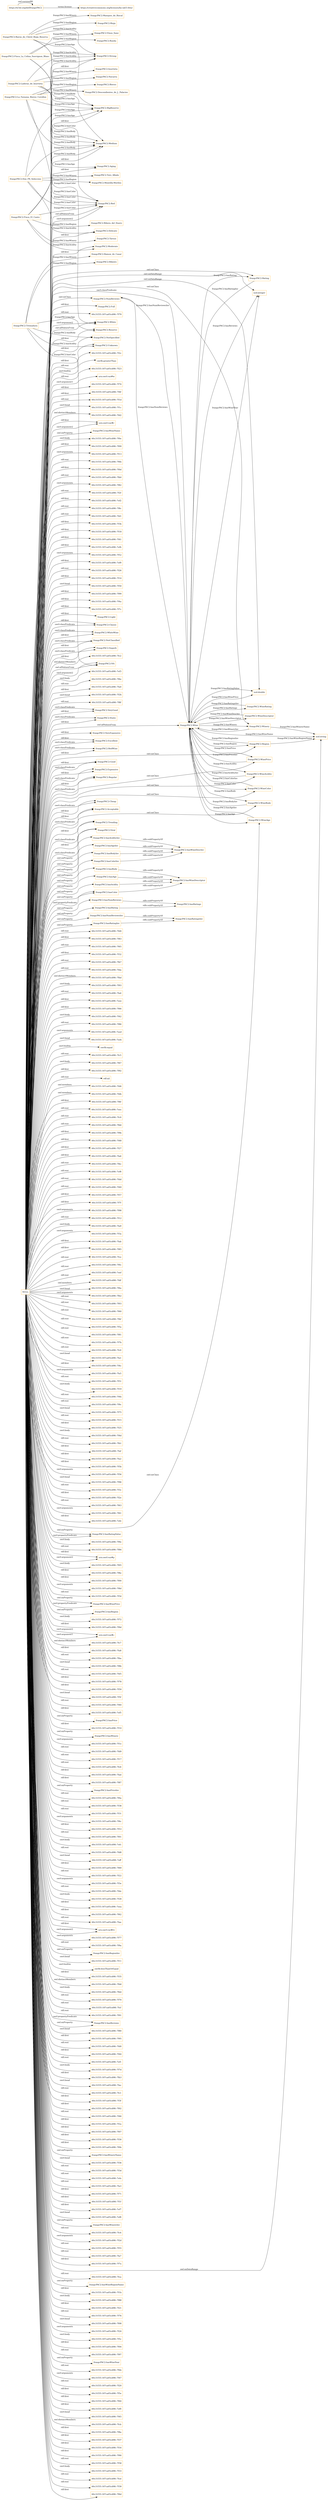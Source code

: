 digraph ar2dtool_diagram { 
rankdir=LR;
size="1501"
node [shape = rectangle, color="orange"]; "frangcPAC2:NumReviews" "frangcPAC2:Full" "frangcPAC2:White" "frangcPAC2:Light" "frangcPAC2:Winery" "frangcPAC2:Wine" "frangcPAC2:Classic" "frangcPAC2:WhiteWine" "frangcPAC2:Moderate" "frangcPAC2:NotClassified" "frangcPAC2:Superb" "frangcPAC2:Delicate" "frangcPAC2:NA" "frangcPAC2:VeryGood" "frangcPAC2:Static" "frangcPAC2:Aging" "frangcPAC2:Reserve" "frangcPAC2:Medium" "frangcPAC2:WinePrice" "frangcPAC2:Red" "frangcPAC2:NotSpecified" "frangcPAC2:VeryExpensive" "frangcPAC2:Excellent" "frangcPAC2:Unknown" "frangcPAC2:RedWine" "frangcPAC2:BigReserve" "frangcPAC2:WineRating" "frangcPAC2:WineAcidity" "frangcPAC2:Good" "frangcPAC2:Expensive" "frangcPAC2:Regular" "frangcPAC2:Strong" "frangcPAC2:Region" "frangcPAC2:WineColor" "frangcPAC2:WineBody" "frangcPAC2:WineAge" "frangcPAC2:Cheap" "frangcPAC2:Acceptable" "frangcPAC2:Rating" "frangcPAC2:Trending" "frangcPAC2:WineDescriptor" "frangcPAC2:Viral" ; /*classes style*/
	"frangcPAC2:Treixadura" -> "frangcPAC2:NA" [ label = "frangcPAC2:hasColor" ];
	"frangcPAC2:Treixadura" -> "frangcPAC2:Unknown" [ label = "frangcPAC2:hasAcidity" ];
	"frangcPAC2:Treixadura" -> "frangcPAC2:NotSpecified" [ label = "frangcPAC2:hasBody" ];
	"frangcPAC2:Treixadura" -> "frangcPAC2:Ramon_do_Casar" [ label = "frangcPAC2:hasWinery" ];
	"frangcPAC2:Treixadura" -> "frangcPAC2:Reserve" [ label = "frangcPAC2:hasAge" ];
	"frangcPAC2:Treixadura" -> "frangcPAC2:Ribeiro" [ label = "frangcPAC2:hasRegion" ];
	"frangcPAC2:hasAgeInv" -> "frangcPAC2:hasWineDescInv" [ label = "rdfs:subPropertyOf" ];
	"frangcPAC2:hasBodyInv" -> "frangcPAC2:hasWineDescInv" [ label = "rdfs:subPropertyOf" ];
	"frangcPAC2:hasAge" -> "frangcPAC2:hasWineDescriptor" [ label = "rdfs:subPropertyOf" ];
	"frangcPAC2:Baron_de_Chirel_Rioja_Reserva" -> "frangcPAC2:Rioja" [ label = "frangcPAC2:hasRegion" ];
	"frangcPAC2:Baron_de_Chirel_Rioja_Reserva" -> "frangcPAC2:Medium" [ label = "frangcPAC2:hasBody" ];
	"frangcPAC2:Baron_de_Chirel_Rioja_Reserva" -> "frangcPAC2:BigReserve" [ label = "frangcPAC2:hasAge" ];
	"frangcPAC2:Baron_de_Chirel_Rioja_Reserva" -> "frangcPAC2:Red" [ label = "frangcPAC2:hasColor" ];
	"frangcPAC2:Baron_de_Chirel_Rioja_Reserva" -> "frangcPAC2:Marques_de_Riscal" [ label = "frangcPAC2:hasWinery" ];
	"frangcPAC2:Baron_de_Chirel_Rioja_Reserva" -> "frangcPAC2:Strong" [ label = "frangcPAC2:hasAcidity" ];
	"frangcPAC2:Laderas_de_Inurrieta" -> "frangcPAC2:Inurrieta" [ label = "frangcPAC2:hasWinery" ];
	"frangcPAC2:Laderas_de_Inurrieta" -> "frangcPAC2:Red" [ label = "frangcPAC2:hasColor" ];
	"frangcPAC2:Laderas_de_Inurrieta" -> "frangcPAC2:Medium" [ label = "frangcPAC2:hasBody" ];
	"frangcPAC2:Laderas_de_Inurrieta" -> "frangcPAC2:BigReserve" [ label = "frangcPAC2:hasAge" ];
	"frangcPAC2:Laderas_de_Inurrieta" -> "frangcPAC2:Strong" [ label = "frangcPAC2:hasAcidity" ];
	"frangcPAC2:Laderas_de_Inurrieta" -> "frangcPAC2:Navarra" [ label = "frangcPAC2:hasRegion" ];
	"frangcPAC2:La_Faraona_Bierzo_Corullon" -> "frangcPAC2:Strong" [ label = "frangcPAC2:hasAcidity" ];
	"frangcPAC2:La_Faraona_Bierzo_Corullon" -> "frangcPAC2:Red" [ label = "frangcPAC2:hasColor" ];
	"frangcPAC2:La_Faraona_Bierzo_Corullon" -> "frangcPAC2:BigReserve" [ label = "frangcPAC2:hasAge" ];
	"frangcPAC2:La_Faraona_Bierzo_Corullon" -> "frangcPAC2:Bierzo" [ label = "frangcPAC2:hasRegion" ];
	"frangcPAC2:La_Faraona_Bierzo_Corullon" -> "frangcPAC2:Descendientes_de_J._Palacios" [ label = "frangcPAC2:hasWinery" ];
	"frangcPAC2:La_Faraona_Bierzo_Corullon" -> "frangcPAC2:Medium" [ label = "frangcPAC2:hasBody" ];
	"frangcPAC2:hasRating" -> "frangcPAC2:hasRatings" [ label = "rdfs:subPropertyOf" ];
	"frangcPAC2:hasColorInv" -> "frangcPAC2:hasWineDescInv" [ label = "rdfs:subPropertyOf" ];
	"frangcPAC2:hasAcidity" -> "frangcPAC2:hasWineDescriptor" [ label = "rdfs:subPropertyOf" ];
	"frangcPAC2:hasAcidityInv" -> "frangcPAC2:hasWineDescInv" [ label = "rdfs:subPropertyOf" ];
	"frangcPAC2:hasRatingInv" -> "frangcPAC2:hasRatingsInv" [ label = "rdfs:subPropertyOf" ];
	"frangcPAC2:Finca_La_Colina_Sauvignon_Blanc" -> "frangcPAC2:Strong" [ label = "frangcPAC2:hasAcidity" ];
	"frangcPAC2:Finca_La_Colina_Sauvignon_Blanc" -> "frangcPAC2:Vinos_Sanz" [ label = "frangcPAC2:hasWinery" ];
	"frangcPAC2:Finca_La_Colina_Sauvignon_Blanc" -> "frangcPAC2:Aging" [ label = "frangcPAC2:hasAge" ];
	"frangcPAC2:Finca_La_Colina_Sauvignon_Blanc" -> "frangcPAC2:Rueda" [ label = "frangcPAC2:hasRegion" ];
	"frangcPAC2:Finca_La_Colina_Sauvignon_Blanc" -> "frangcPAC2:White" [ label = "frangcPAC2:hasColor" ];
	"frangcPAC2:Finca_La_Colina_Sauvignon_Blanc" -> "frangcPAC2:Medium" [ label = "frangcPAC2:hasBody" ];
	"frangcPAC2:Don_PX_Seleccion" -> "frangcPAC2:BigReserve" [ label = "frangcPAC2:hasAge" ];
	"frangcPAC2:Don_PX_Seleccion" -> "frangcPAC2:Medium" [ label = "frangcPAC2:hasBody" ];
	"frangcPAC2:Don_PX_Seleccion" -> "frangcPAC2:Toro_Albala" [ label = "frangcPAC2:hasWinery" ];
	"frangcPAC2:Don_PX_Seleccion" -> "frangcPAC2:Red" [ label = "frangcPAC2:hasColor" ];
	"frangcPAC2:Don_PX_Seleccion" -> "frangcPAC2:Montilla-Moriles" [ label = "frangcPAC2:hasRegion" ];
	"frangcPAC2:Don_PX_Seleccion" -> "frangcPAC2:Delicate" [ label = "frangcPAC2:hasAcidity" ];
	"NULL" -> "60c31f35:187ca05cd98:-7fd4" [ label = "rdf:rest" ];
	"NULL" -> "60c31f35:187ca05cd98:-7f83" [ label = "rdf:first" ];
	"NULL" -> "60c31f35:187ca05cd98:-7f65" [ label = "rdf:rest" ];
	"NULL" -> "60c31f35:187ca05cd98:-7f32" [ label = "rdf:first" ];
	"NULL" -> "frangcPAC2:RedWine" [ label = "rdf:first" ];
	"NULL" -> "frangcPAC2:VeryGood" [ label = "rdf:first" ];
	"NULL" -> "60c31f35:187ca05cd98:-7fb7" [ label = "rdf:rest" ];
	"NULL" -> "frangcPAC2:hasBodyInv" [ label = "owl:onProperty" ];
	"NULL" -> "60c31f35:187ca05cd98:-7fda" [ label = "rdf:rest" ];
	"NULL" -> "60c31f35:187ca05cd98:-7fbd" [ label = "owl:distinctMembers" ];
	"NULL" -> "60c31f35:187ca05cd98:-7f93" [ label = "swrl:body" ];
	"NULL" -> "60c31f35:187ca05cd98:-7fa4" [ label = "rdf:rest" ];
	"NULL" -> "60c31f35:187ca05cd98:-7eee" [ label = "rdf:first" ];
	"NULL" -> "60c31f35:187ca05cd98:-7f66" [ label = "rdf:first" ];
	"NULL" -> "60c31f35:187ca05cd98:-7f42" [ label = "swrl:body" ];
	"NULL" -> "frangcPAC2:VeryExpensive" [ label = "rdf:first" ];
	"NULL" -> "60c31f35:187ca05cd98:-7f86" [ label = "rdf:rest" ];
	"NULL" -> "60c31f35:187ca05cd98:-7eed" [ label = "swrl:arguments" ];
	"NULL" -> "60c31f35:187ca05cd98:-7eeb" [ label = "swrl:head" ];
	"NULL" -> "swrlb:equal" [ label = "swrl:builtin" ];
	"NULL" -> "frangcPAC2:Viral" [ label = "rdf:first" ];
	"NULL" -> "60c31f35:187ca05cd98:-7fc5" [ label = "rdf:rest" ];
	"NULL" -> "60c31f35:187ca05cd98:-7f67" [ label = "swrl:body" ];
	"NULL" -> "60c31f35:187ca05cd98:-7f92" [ label = "rdf:first" ];
	"NULL" -> "rdf:nil" [ label = "rdf:rest" ];
	"NULL" -> "60c31f35:187ca05cd98:-7fd6" [ label = "owl:members" ];
	"NULL" -> "60c31f35:187ca05cd98:-7fdb" [ label = "owl:members" ];
	"NULL" -> "60c31f35:187ca05cd98:-7f6f" [ label = "rdf:first" ];
	"NULL" -> "60c31f35:187ca05cd98:-7eec" [ label = "rdf:rest" ];
	"NULL" -> "60c31f35:187ca05cd98:-7fc9" [ label = "rdf:rest" ];
	"NULL" -> "60c31f35:187ca05cd98:-7fb6" [ label = "rdf:rest" ];
	"NULL" -> "frangcPAC2:hasRating" [ label = "owl:onProperty" ];
	"NULL" -> "60c31f35:187ca05cd98:-7f9b" [ label = "rdf:first" ];
	"NULL" -> "60c31f35:187ca05cd98:-7f48" [ label = "rdf:first" ];
	"NULL" -> "60c31f35:187ca05cd98:-7f27" [ label = "rdf:first" ];
	"NULL" -> "60c31f35:187ca05cd98:-7fa6" [ label = "rdf:first" ];
	"NULL" -> "frangcPAC2:Trending" [ label = "rdf:first" ];
	"NULL" -> "60c31f35:187ca05cd98:-7fbc" [ label = "rdf:rest" ];
	"NULL" -> "60c31f35:187ca05cd98:-7ef8" [ label = "rdf:rest" ];
	"NULL" -> "60c31f35:187ca05cd98:-7fdd" [ label = "rdf:rest" ];
	"NULL" -> "60c31f35:187ca05cd98:-7f49" [ label = "rdf:rest" ];
	"NULL" -> "60c31f35:187ca05cd98:-7f57" [ label = "rdf:first" ];
	"NULL" -> "frangcPAC2:Trending" [ label = "swrl:classPredicate" ];
	"NULL" -> "60c31f35:187ca05cd98:-7f7f" [ label = "rdf:first" ];
	"NULL" -> "60c31f35:187ca05cd98:-7f98" [ label = "swrl:arguments" ];
	"NULL" -> "60c31f35:187ca05cd98:-7f12" [ label = "rdf:rest" ];
	"NULL" -> "60c31f35:187ca05cd98:-7fa9" [ label = "swrl:body" ];
	"NULL" -> "60c31f35:187ca05cd98:-7f3a" [ label = "swrl:arguments" ];
	"NULL" -> "60c31f35:187ca05cd98:-7fab" [ label = "rdf:first" ];
	"NULL" -> "60c31f35:187ca05cd98:-7f85" [ label = "rdf:first" ];
	"NULL" -> "60c31f35:187ca05cd98:-7fce" [ label = "rdf:rest" ];
	"NULL" -> "60c31f35:187ca05cd98:-7f0c" [ label = "rdf:rest" ];
	"NULL" -> "60c31f35:187ca05cd98:-7eef" [ label = "rdf:rest" ];
	"NULL" -> "frangcPAC2:Unknown" [ label = "rdf:first" ];
	"NULL" -> "60c31f35:187ca05cd98:-7fdf" [ label = "owl:members" ];
	"NULL" -> "frangcPAC2:hasColor" [ label = "swrl:propertyPredicate" ];
	"NULL" -> "60c31f35:187ca05cd98:-7f6a" [ label = "swrl:head" ];
	"NULL" -> "frangcPAC2:Delicate" [ label = "rdf:first" ];
	"NULL" -> "frangcPAC2:Medium" [ label = "rdf:first" ];
	"NULL" -> "60c31f35:187ca05cd98:-7fb2" [ label = "swrl:arguments" ];
	"NULL" -> "60c31f35:187ca05cd98:-7f03" [ label = "rdf:rest" ];
	"NULL" -> "60c31f35:187ca05cd98:-7f60" [ label = "rdf:rest" ];
	"NULL" -> "60c31f35:187ca05cd98:-7fbf" [ label = "rdf:rest" ];
	"NULL" -> "frangcPAC2:WineAge" [ label = "owl:onClass" ];
	"NULL" -> "60c31f35:187ca05cd98:-7f5a" [ label = "rdf:rest" ];
	"NULL" -> "60c31f35:187ca05cd98:-7f81" [ label = "rdf:rest" ];
	"NULL" -> "60c31f35:187ca05cd98:-7f7b" [ label = "rdf:rest" ];
	"NULL" -> "60c31f35:187ca05cd98:-7fc0" [ label = "rdf:rest" ];
	"NULL" -> "60c31f35:187ca05cd98:-7fa1" [ label = "swrl:head" ];
	"NULL" -> "60c31f35:187ca05cd98:-7f4c" [ label = "rdf:first" ];
	"NULL" -> "60c31f35:187ca05cd98:-7fa5" [ label = "swrl:arguments" ];
	"NULL" -> "60c31f35:187ca05cd98:-7f51" [ label = "rdf:rest" ];
	"NULL" -> "60c31f35:187ca05cd98:-7f19" [ label = "swrl:body" ];
	"NULL" -> "60c31f35:187ca05cd98:-7f4b" [ label = "rdf:rest" ];
	"NULL" -> "60c31f35:187ca05cd98:-7f9c" [ label = "rdf:rest" ];
	"NULL" -> "60c31f35:187ca05cd98:-7f75" [ label = "swrl:head" ];
	"NULL" -> "60c31f35:187ca05cd98:-7f15" [ label = "rdf:rest" ];
	"NULL" -> "60c31f35:187ca05cd98:-7f25" [ label = "rdf:first" ];
	"NULL" -> "60c31f35:187ca05cd98:-7f4d" [ label = "swrl:body" ];
	"NULL" -> "frangcPAC2:NotClassified" [ label = "rdf:first" ];
	"NULL" -> "60c31f35:187ca05cd98:-7fb1" [ label = "rdf:rest" ];
	"NULL" -> "frangcPAC2:WhiteWine" [ label = "rdf:first" ];
	"NULL" -> "60c31f35:187ca05cd98:-7faf" [ label = "rdf:first" ];
	"NULL" -> "60c31f35:187ca05cd98:-7fa2" [ label = "rdf:first" ];
	"NULL" -> "60c31f35:187ca05cd98:-7f5b" [ label = "rdf:first" ];
	"NULL" -> "60c31f35:187ca05cd98:-7f56" [ label = "swrl:arguments" ];
	"NULL" -> "60c31f35:187ca05cd98:-7f96" [ label = "swrl:head" ];
	"NULL" -> "60c31f35:187ca05cd98:-7f3c" [ label = "rdf:rest" ];
	"NULL" -> "frangcPAC2:hasNumReviews" [ label = "owl:onProperty" ];
	"NULL" -> "60c31f35:187ca05cd98:-7f2e" [ label = "rdf:first" ];
	"NULL" -> "frangcPAC2:hasAcidity" [ label = "owl:onProperty" ];
	"NULL" -> "frangcPAC2:WinePrice" [ label = "owl:onClass" ];
	"NULL" -> "60c31f35:187ca05cd98:-7f63" [ label = "rdf:rest" ];
	"NULL" -> "60c31f35:187ca05cd98:-7f61" [ label = "swrl:arguments" ];
	"NULL" -> "60c31f35:187ca05cd98:-7efe" [ label = "rdf:first" ];
	"NULL" -> "xsd:integer" [ label = "owl:onDataRange" ];
	"NULL" -> "frangcPAC2:hasRatingValue" [ label = "swrl:propertyPredicate" ];
	"NULL" -> "60c31f35:187ca05cd98:-7f9e" [ label = "swrl:body" ];
	"NULL" -> "60c31f35:187ca05cd98:-7f84" [ label = "rdf:rest" ];
	"NULL" -> "urn:swrl:var#p" [ label = "swrl:argument2" ];
	"NULL" -> "60c31f35:187ca05cd98:-7f05" [ label = "swrl:body" ];
	"NULL" -> "60c31f35:187ca05cd98:-7f8e" [ label = "rdf:first" ];
	"NULL" -> "60c31f35:187ca05cd98:-7f00" [ label = "rdf:first" ];
	"NULL" -> "60c31f35:187ca05cd98:-7f8d" [ label = "swrl:arguments" ];
	"NULL" -> "60c31f35:187ca05cd98:-7f54" [ label = "rdf:rest" ];
	"NULL" -> "frangcPAC2:hasWinePrice" [ label = "swrl:propertyPredicate" ];
	"NULL" -> "frangcPAC2:hasRegion" [ label = "owl:onProperty" ];
	"NULL" -> "60c31f35:187ca05cd98:-7f72" [ label = "swrl:body" ];
	"NULL" -> "60c31f35:187ca05cd98:-7f9d" [ label = "rdf:first" ];
	"NULL" -> "frangcPAC2:Region" [ label = "owl:onClass" ];
	"NULL" -> "urn:swrl:var#c" [ label = "swrl:argument1" ];
	"NULL" -> "60c31f35:187ca05cd98:-7fc7" [ label = "owl:distinctMembers" ];
	"NULL" -> "60c31f35:187ca05cd98:-7fa8" [ label = "rdf:first" ];
	"NULL" -> "60c31f35:187ca05cd98:-7fba" [ label = "rdf:rest" ];
	"NULL" -> "frangcPAC2:hasAcidityInv" [ label = "owl:onProperty" ];
	"NULL" -> "60c31f35:187ca05cd98:-7f8b" [ label = "swrl:head" ];
	"NULL" -> "60c31f35:187ca05cd98:-7fd5" [ label = "rdf:rest" ];
	"NULL" -> "60c31f35:187ca05cd98:-7f78" [ label = "rdf:first" ];
	"NULL" -> "60c31f35:187ca05cd98:-7f59" [ label = "rdf:first" ];
	"NULL" -> "60c31f35:187ca05cd98:-7f5f" [ label = "swrl:head" ];
	"NULL" -> "60c31f35:187ca05cd98:-7f40" [ label = "rdf:rest" ];
	"NULL" -> "60c31f35:187ca05cd98:-7ef5" [ label = "rdf:first" ];
	"NULL" -> "frangcPAC2:hasPrice" [ label = "owl:onProperty" ];
	"NULL" -> "60c31f35:187ca05cd98:-7f10" [ label = "rdf:first" ];
	"NULL" -> "frangcPAC2:hasWinery" [ label = "owl:onProperty" ];
	"NULL" -> "60c31f35:187ca05cd98:-7f1e" [ label = "swrl:arguments" ];
	"NULL" -> "60c31f35:187ca05cd98:-7fd9" [ label = "rdf:rest" ];
	"NULL" -> "60c31f35:187ca05cd98:-7f17" [ label = "rdf:rest" ];
	"NULL" -> "60c31f35:187ca05cd98:-7fc6" [ label = "rdf:rest" ];
	"NULL" -> "frangcPAC2:hasColor" [ label = "owl:onProperty" ];
	"NULL" -> "60c31f35:187ca05cd98:-7fad" [ label = "rdf:first" ];
	"NULL" -> "60c31f35:187ca05cd98:-7f87" [ label = "rdf:first" ];
	"NULL" -> "frangcPAC2:hasPriceInv" [ label = "owl:onProperty" ];
	"NULL" -> "frangcPAC2:Wine" [ label = "swrl:classPredicate" ];
	"NULL" -> "60c31f35:187ca05cd98:-7f0a" [ label = "rdf:rest" ];
	"NULL" -> "60c31f35:187ca05cd98:-7f38" [ label = "rdf:rest" ];
	"NULL" -> "60c31f35:187ca05cd98:-7f31" [ label = "rdf:rest" ];
	"NULL" -> "frangcPAC2:hasBody" [ label = "owl:onProperty" ];
	"NULL" -> "frangcPAC2:hasWinePrice" [ label = "owl:onProperty" ];
	"NULL" -> "frangcPAC2:Cheap" [ label = "rdf:first" ];
	"NULL" -> "60c31f35:187ca05cd98:-7f6c" [ label = "swrl:arguments" ];
	"NULL" -> "60c31f35:187ca05cd98:-7f53" [ label = "rdf:first" ];
	"NULL" -> "60c31f35:187ca05cd98:-7f01" [ label = "rdf:rest" ];
	"NULL" -> "frangcPAC2:WineBody" [ label = "owl:onClass" ];
	"NULL" -> "60c31f35:187ca05cd98:-7efc" [ label = "swrl:body" ];
	"NULL" -> "frangcPAC2:Excellent" [ label = "swrl:classPredicate" ];
	"NULL" -> "60c31f35:187ca05cd98:-7fd8" [ label = "rdf:rest" ];
	"NULL" -> "frangcPAC2:Classic" [ label = "swrl:classPredicate" ];
	"NULL" -> "60c31f35:187ca05cd98:-7eff" [ label = "swrl:head" ];
	"NULL" -> "60c31f35:187ca05cd98:-7f69" [ label = "rdf:first" ];
	"NULL" -> "frangcPAC2:Acceptable" [ label = "swrl:classPredicate" ];
	"NULL" -> "60c31f35:187ca05cd98:-7f22" [ label = "rdf:rest" ];
	"NULL" -> "60c31f35:187ca05cd98:-7f3e" [ label = "swrl:arguments" ];
	"NULL" -> "60c31f35:187ca05cd98:-7fde" [ label = "rdf:rest" ];
	"NULL" -> "frangcPAC2:NumReviews" [ label = "owl:onClass" ];
	"NULL" -> "frangcPAC2:Red" [ label = "swrl:argument2" ];
	"NULL" -> "60c31f35:187ca05cd98:-7f28" [ label = "swrl:body" ];
	"NULL" -> "60c31f35:187ca05cd98:-7eea" [ label = "rdf:first" ];
	"NULL" -> "60c31f35:187ca05cd98:-7f62" [ label = "rdf:first" ];
	"NULL" -> "frangcPAC2:Good" [ label = "swrl:classPredicate" ];
	"NULL" -> "frangcPAC2:Superb" [ label = "rdf:first" ];
	"NULL" -> "60c31f35:187ca05cd98:-7fae" [ label = "rdf:rest" ];
	"NULL" -> "urn:swrl:var#rv" [ label = "swrl:argument2" ];
	"NULL" -> "60c31f35:187ca05cd98:-7f77" [ label = "swrl:arguments" ];
	"NULL" -> "60c31f35:187ca05cd98:-7f9a" [ label = "rdf:rest" ];
	"NULL" -> "frangcPAC2:hasRegionInv" [ label = "owl:onProperty" ];
	"NULL" -> "60c31f35:187ca05cd98:-7f11" [ label = "swrl:head" ];
	"NULL" -> "swrlb:lessThanOrEqual" [ label = "swrl:builtin" ];
	"NULL" -> "60c31f35:187ca05cd98:-7f35" [ label = "rdf:first" ];
	"NULL" -> "60c31f35:187ca05cd98:-7fb8" [ label = "owl:distinctMembers" ];
	"NULL" -> "60c31f35:187ca05cd98:-7fb4" [ label = "swrl:body" ];
	"NULL" -> "frangcPAC2:NotSpecified" [ label = "rdf:first" ];
	"NULL" -> "60c31f35:187ca05cd98:-7f70" [ label = "rdf:rest" ];
	"NULL" -> "60c31f35:187ca05cd98:-7fcf" [ label = "rdf:rest" ];
	"NULL" -> "frangcPAC2:Static" [ label = "rdf:first" ];
	"NULL" -> "60c31f35:187ca05cd98:-7f91" [ label = "rdf:rest" ];
	"NULL" -> "frangcPAC2:Winery" [ label = "owl:onClass" ];
	"NULL" -> "frangcPAC2:hasReviews" [ label = "owl:onProperty" ];
	"NULL" -> "60c31f35:187ca05cd98:-7f80" [ label = "swrl:head" ];
	"NULL" -> "60c31f35:187ca05cd98:-7f95" [ label = "rdf:first" ];
	"NULL" -> "60c31f35:187ca05cd98:-7fd0" [ label = "rdf:rest" ];
	"NULL" -> "60c31f35:187ca05cd98:-7f44" [ label = "rdf:first" ];
	"NULL" -> "60c31f35:187ca05cd98:-7ef1" [ label = "rdf:rest" ];
	"NULL" -> "frangcPAC2:Red" [ label = "owl:allValuesFrom" ];
	"NULL" -> "frangcPAC2:White" [ label = "swrl:argument2" ];
	"NULL" -> "60c31f35:187ca05cd98:-7f7d" [ label = "swrl:body" ];
	"NULL" -> "frangcPAC2:Regular" [ label = "swrl:classPredicate" ];
	"NULL" -> "urn:swrl:var#rv" [ label = "rdf:first" ];
	"NULL" -> "60c31f35:187ca05cd98:-7fb3" [ label = "rdf:first" ];
	"NULL" -> "frangcPAC2:BigReserve" [ label = "rdf:first" ];
	"NULL" -> "60c31f35:187ca05cd98:-7fac" [ label = "swrl:head" ];
	"NULL" -> "frangcPAC2:NA" [ label = "swrl:argument2" ];
	"NULL" -> "frangcPAC2:Strong" [ label = "rdf:first" ];
	"NULL" -> "frangcPAC2:VeryGood" [ label = "swrl:classPredicate" ];
	"NULL" -> "60c31f35:187ca05cd98:-7fc1" [ label = "rdf:rest" ];
	"NULL" -> "60c31f35:187ca05cd98:-7f3f" [ label = "rdf:first" ];
	"NULL" -> "60c31f35:187ca05cd98:-7f02" [ label = "rdf:first" ];
	"NULL" -> "60c31f35:187ca05cd98:-7f46" [ label = "rdf:rest" ];
	"NULL" -> "frangcPAC2:Full" [ label = "rdf:first" ];
	"NULL" -> "frangcPAC2:hasRatingValue" [ label = "owl:onProperty" ];
	"NULL" -> "60c31f35:187ca05cd98:-7f2a" [ label = "rdf:first" ];
	"NULL" -> "frangcPAC2:Acceptable" [ label = "rdf:first" ];
	"NULL" -> "60c31f35:187ca05cd98:-7f07" [ label = "rdf:first" ];
	"NULL" -> "60c31f35:187ca05cd98:-7f30" [ label = "rdf:first" ];
	"NULL" -> "60c31f35:187ca05cd98:-7f0b" [ label = "rdf:first" ];
	"NULL" -> "frangcPAC2:hasWineryName" [ label = "owl:onProperty" ];
	"NULL" -> "frangcPAC2:White" [ label = "owl:allValuesFrom" ];
	"NULL" -> "60c31f35:187ca05cd98:-7f36" [ label = "swrl:head" ];
	"NULL" -> "60c31f35:187ca05cd98:-7f3d" [ label = "rdf:rest" ];
	"NULL" -> "frangcPAC2:Excellent" [ label = "rdf:first" ];
	"NULL" -> "urn:swrl:var#p" [ label = "rdf:first" ];
	"NULL" -> "60c31f35:187ca05cd98:-7efa" [ label = "rdf:rest" ];
	"NULL" -> "60c31f35:187ca05cd98:-7fa3" [ label = "rdf:rest" ];
	"NULL" -> "60c31f35:187ca05cd98:-7f71" [ label = "rdf:first" ];
	"NULL" -> "60c31f35:187ca05cd98:-7f1f" [ label = "rdf:first" ];
	"NULL" -> "60c31f35:187ca05cd98:-7ef7" [ label = "rdf:first" ];
	"NULL" -> "60c31f35:187ca05cd98:-7ef6" [ label = "swrl:head" ];
	"NULL" -> "frangcPAC2:hasWineryInv" [ label = "owl:onProperty" ];
	"NULL" -> "frangcPAC2:Aging" [ label = "rdf:first" ];
	"NULL" -> "frangcPAC2:Wine" [ label = "owl:allValuesFrom" ];
	"NULL" -> "60c31f35:187ca05cd98:-7fc4" [ label = "rdf:rest" ];
	"NULL" -> "frangcPAC2:Regular" [ label = "rdf:first" ];
	"NULL" -> "60c31f35:187ca05cd98:-7f2d" [ label = "swrl:arguments" ];
	"NULL" -> "60c31f35:187ca05cd98:-7f55" [ label = "rdf:rest" ];
	"NULL" -> "60c31f35:187ca05cd98:-7fa7" [ label = "rdf:rest" ];
	"NULL" -> "60c31f35:187ca05cd98:-7f7a" [ label = "rdf:first" ];
	"NULL" -> "xsd:double" [ label = "owl:onDataRange" ];
	"NULL" -> "60c31f35:187ca05cd98:-7fca" [ label = "rdf:rest" ];
	"NULL" -> "frangcPAC2:hasWineRegionName" [ label = "owl:onProperty" ];
	"NULL" -> "60c31f35:187ca05cd98:-7f1b" [ label = "rdf:first" ];
	"NULL" -> "60c31f35:187ca05cd98:-7f88" [ label = "swrl:body" ];
	"NULL" -> "60c31f35:187ca05cd98:-7f21" [ label = "rdf:first" ];
	"NULL" -> "60c31f35:187ca05cd98:-7f76" [ label = "rdf:rest" ];
	"NULL" -> "60c31f35:187ca05cd98:-7f08" [ label = "swrl:head" ];
	"NULL" -> "60c31f35:187ca05cd98:-7f24" [ label = "swrl:arguments" ];
	"NULL" -> "frangcPAC2:Rating" [ label = "owl:onClass" ];
	"NULL" -> "60c31f35:187ca05cd98:-7f5c" [ label = "swrl:body" ];
	"NULL" -> "frangcPAC2:hasReviews" [ label = "swrl:propertyPredicate" ];
	"NULL" -> "60c31f35:187ca05cd98:-7f04" [ label = "rdf:first" ];
	"NULL" -> "frangcPAC2:Moderate" [ label = "rdf:first" ];
	"NULL" -> "60c31f35:187ca05cd98:-7f97" [ label = "rdf:rest" ];
	"NULL" -> "frangcPAC2:hasWineYear" [ label = "owl:onProperty" ];
	"NULL" -> "60c31f35:187ca05cd98:-7fbb" [ label = "rdf:rest" ];
	"NULL" -> "60c31f35:187ca05cd98:-7f47" [ label = "swrl:arguments" ];
	"NULL" -> "frangcPAC2:WhiteWine" [ label = "swrl:classPredicate" ];
	"NULL" -> "60c31f35:187ca05cd98:-7f20" [ label = "rdf:rest" ];
	"NULL" -> "60c31f35:187ca05cd98:-7f5e" [ label = "rdf:first" ];
	"NULL" -> "60c31f35:187ca05cd98:-7f64" [ label = "rdf:first" ];
	"NULL" -> "60c31f35:187ca05cd98:-7ef0" [ label = "rdf:first" ];
	"NULL" -> "60c31f35:187ca05cd98:-7f45" [ label = "swrl:head" ];
	"NULL" -> "60c31f35:187ca05cd98:-7fcb" [ label = "owl:distinctMembers" ];
	"NULL" -> "60c31f35:187ca05cd98:-7f8a" [ label = "rdf:first" ];
	"NULL" -> "frangcPAC2:Light" [ label = "rdf:first" ];
	"NULL" -> "60c31f35:187ca05cd98:-7f37" [ label = "rdf:first" ];
	"NULL" -> "60c31f35:187ca05cd98:-7f16" [ label = "rdf:first" ];
	"NULL" -> "60c31f35:187ca05cd98:-7f90" [ label = "rdf:first" ];
	"NULL" -> "frangcPAC2:Viral" [ label = "swrl:classPredicate" ];
	"NULL" -> "60c31f35:187ca05cd98:-7f58" [ label = "rdf:rest" ];
	"NULL" -> "60c31f35:187ca05cd98:-7f33" [ label = "swrl:body" ];
	"NULL" -> "60c31f35:187ca05cd98:-7fcd" [ label = "rdf:rest" ];
	"NULL" -> "urn:swrl:var#c" [ label = "swrl:argument2" ];
	"NULL" -> "60c31f35:187ca05cd98:-7f39" [ label = "rdf:rest" ];
	"NULL" -> "60c31f35:187ca05cd98:-7f6d" [ label = "rdf:first" ];
	"NULL" -> "frangcPAC2:NotClassified" [ label = "swrl:classPredicate" ];
	"NULL" -> "frangcPAC2:Cheap" [ label = "swrl:classPredicate" ];
	"NULL" -> "frangcPAC2:Expensive" [ label = "swrl:classPredicate" ];
	"NULL" -> "60c31f35:187ca05cd98:-7f79" [ label = "rdf:rest" ];
	"NULL" -> "60c31f35:187ca05cd98:-7f2c" [ label = "rdf:rest" ];
	"NULL" -> "swrlb:greaterThan" [ label = "swrl:builtin" ];
	"NULL" -> "frangcPAC2:hasRatingInv" [ label = "owl:onProperty" ];
	"NULL" -> "frangcPAC2:Superb" [ label = "swrl:classPredicate" ];
	"NULL" -> "60c31f35:187ca05cd98:-7f23" [ label = "rdf:rest" ];
	"NULL" -> "urn:swrl:var#w" [ label = "swrl:argument1" ];
	"NULL" -> "60c31f35:187ca05cd98:-7f74" [ label = "rdf:first" ];
	"NULL" -> "60c31f35:187ca05cd98:-7f4f" [ label = "rdf:first" ];
	"NULL" -> "60c31f35:187ca05cd98:-7f1d" [ label = "rdf:rest" ];
	"NULL" -> "60c31f35:187ca05cd98:-7f1c" [ label = "swrl:head" ];
	"NULL" -> "frangcPAC2:RedWine" [ label = "swrl:classPredicate" ];
	"NULL" -> "60c31f35:187ca05cd98:-7fd2" [ label = "owl:distinctMembers" ];
	"NULL" -> "urn:swrl:var#r" [ label = "swrl:argument2" ];
	"NULL" -> "frangcPAC2:hasWineName" [ label = "owl:onProperty" ];
	"NULL" -> "frangcPAC2:WineColor" [ label = "owl:onClass" ];
	"NULL" -> "60c31f35:187ca05cd98:-7f0e" [ label = "swrl:body" ];
	"NULL" -> "frangcPAC2:hasAgeInv" [ label = "owl:onProperty" ];
	"NULL" -> "60c31f35:187ca05cd98:-7f09" [ label = "rdf:first" ];
	"NULL" -> "frangcPAC2:hasNumReviewsInv" [ label = "owl:onProperty" ];
	"NULL" -> "60c31f35:187ca05cd98:-7f13" [ label = "swrl:arguments" ];
	"NULL" -> "60c31f35:187ca05cd98:-7f6b" [ label = "rdf:rest" ];
	"NULL" -> "60c31f35:187ca05cd98:-7f0d" [ label = "rdf:first" ];
	"NULL" -> "frangcPAC2:hasAge" [ label = "owl:onProperty" ];
	"NULL" -> "60c31f35:187ca05cd98:-7fb0" [ label = "rdf:rest" ];
	"NULL" -> "frangcPAC2:Good" [ label = "rdf:first" ];
	"NULL" -> "60c31f35:187ca05cd98:-7f82" [ label = "swrl:arguments" ];
	"NULL" -> "60c31f35:187ca05cd98:-7f2f" [ label = "rdf:rest" ];
	"NULL" -> "60c31f35:187ca05cd98:-7ef2" [ label = "rdf:first" ];
	"NULL" -> "60c31f35:187ca05cd98:-7f8c" [ label = "rdf:rest" ];
	"NULL" -> "60c31f35:187ca05cd98:-7fd1" [ label = "rdf:rest" ];
	"NULL" -> "60c31f35:187ca05cd98:-7f3b" [ label = "rdf:first" ];
	"NULL" -> "60c31f35:187ca05cd98:-7f18" [ label = "rdf:first" ];
	"NULL" -> "frangcPAC2:Reserve" [ label = "rdf:first" ];
	"NULL" -> "frangcPAC2:Expensive" [ label = "rdf:first" ];
	"NULL" -> "60c31f35:187ca05cd98:-7f41" [ label = "rdf:first" ];
	"NULL" -> "urn:swrl:var#r" [ label = "rdf:first" ];
	"NULL" -> "60c31f35:187ca05cd98:-7efb" [ label = "rdf:first" ];
	"NULL" -> "frangcPAC2:WineAcidity" [ label = "owl:onClass" ];
	"NULL" -> "60c31f35:187ca05cd98:-7f52" [ label = "swrl:arguments" ];
	"NULL" -> "60c31f35:187ca05cd98:-7ef9" [ label = "rdf:first" ];
	"NULL" -> "60c31f35:187ca05cd98:-7f26" [ label = "rdf:rest" ];
	"NULL" -> "60c31f35:187ca05cd98:-7f14" [ label = "rdf:first" ];
	"NULL" -> "60c31f35:187ca05cd98:-7f50" [ label = "swrl:head" ];
	"NULL" -> "60c31f35:187ca05cd98:-7f99" [ label = "rdf:first" ];
	"NULL" -> "60c31f35:187ca05cd98:-7f4a" [ label = "rdf:first" ];
	"NULL" -> "frangcPAC2:Static" [ label = "swrl:classPredicate" ];
	"NULL" -> "60c31f35:187ca05cd98:-7f7c" [ label = "rdf:first" ];
	"NULL" -> "frangcPAC2:Classic" [ label = "rdf:first" ];
	"NULL" -> "frangcPAC2:NA" [ label = "owl:allValuesFrom" ];
	"NULL" -> "60c31f35:187ca05cd98:-7fc2" [ label = "owl:distinctMembers" ];
	"NULL" -> "60c31f35:187ca05cd98:-7ef3" [ label = "swrl:body" ];
	"NULL" -> "xsd:string" [ label = "owl:onDataRange" ];
	"NULL" -> "60c31f35:187ca05cd98:-7f6e" [ label = "rdf:rest" ];
	"NULL" -> "frangcPAC2:hasColorInv" [ label = "owl:onProperty" ];
	"NULL" -> "60c31f35:187ca05cd98:-7fa0" [ label = "rdf:first" ];
	"NULL" -> "60c31f35:187ca05cd98:-7f2b" [ label = "swrl:head" ];
	"NULL" -> "60c31f35:187ca05cd98:-7f8f" [ label = "rdf:rest" ];
	"frangcPAC2:hasBody" -> "frangcPAC2:hasWineDescriptor" [ label = "rdfs:subPropertyOf" ];
	"frangcPAC2:Finca_El_Canto" -> "frangcPAC2:Medium" [ label = "frangcPAC2:hasBody" ];
	"frangcPAC2:Finca_El_Canto" -> "frangcPAC2:Ribera_del_Duero" [ label = "frangcPAC2:hasRegion" ];
	"frangcPAC2:Finca_El_Canto" -> "frangcPAC2:BigReserve" [ label = "frangcPAC2:hasAge" ];
	"frangcPAC2:Finca_El_Canto" -> "frangcPAC2:Tarsus" [ label = "frangcPAC2:hasWinery" ];
	"frangcPAC2:Finca_El_Canto" -> "frangcPAC2:Red" [ label = "frangcPAC2:hasColor" ];
	"frangcPAC2:Finca_El_Canto" -> "frangcPAC2:Moderate" [ label = "frangcPAC2:hasAcidity" ];
	"frangcPAC2:hasColor" -> "frangcPAC2:hasWineDescriptor" [ label = "rdfs:subPropertyOf" ];
	"https://w3id.org/def/frangcPAC2" -> "https://creativecommons.org/licenses/by-nd/3.0/es/" [ label = "terms:license" ];
	"https://w3id.org/def/frangcPAC2" -> "https://w3id.org/def/frangcPAC2" [ label = "owl:versionIRI" ];
	"frangcPAC2:hasNumReviews" -> "frangcPAC2:hasRatings" [ label = "rdfs:subPropertyOf" ];
	"frangcPAC2:hasNumReviewsInv" -> "frangcPAC2:hasRatingsInv" [ label = "rdfs:subPropertyOf" ];
	"frangcPAC2:WineRating" -> "frangcPAC2:Wine" [ label = "frangcPAC2:hasRatingsInv" ];
	"frangcPAC2:Winery" -> "frangcPAC2:Wine" [ label = "frangcPAC2:hasWineryInv" ];
	"frangcPAC2:Wine" -> "xsd:integer" [ label = "frangcPAC2:hasWineYear" ];
	"frangcPAC2:Wine" -> "frangcPAC2:WineAcidity" [ label = "frangcPAC2:hasAcidity" ];
	"frangcPAC2:Wine" -> "frangcPAC2:WineBody" [ label = "frangcPAC2:hasBody" ];
	"frangcPAC2:Wine" -> "frangcPAC2:Region" [ label = "frangcPAC2:hasRegion" ];
	"frangcPAC2:Wine" -> "frangcPAC2:WineAge" [ label = "frangcPAC2:hasAge" ];
	"frangcPAC2:WineBody" -> "frangcPAC2:Wine" [ label = "frangcPAC2:hasBodyInv" ];
	"frangcPAC2:Wine" -> "frangcPAC2:NumReviews" [ label = "frangcPAC2:hasNumReviews" ];
	"frangcPAC2:Wine" -> "xsd:double" [ label = "frangcPAC2:hasRatingValue" ];
	"frangcPAC2:WinePrice" -> "frangcPAC2:Wine" [ label = "frangcPAC2:hasPriceInv" ];
	"frangcPAC2:Wine" -> "frangcPAC2:WineDescriptor" [ label = "frangcPAC2:hasWineDescriptor" ];
	"frangcPAC2:Wine" -> "xsd:string" [ label = "frangcPAC2:hasWineName" ];
	"frangcPAC2:Rating" -> "frangcPAC2:Wine" [ label = "frangcPAC2:hasRatingInv" ];
	"frangcPAC2:Wine" -> "frangcPAC2:WineColor" [ label = "frangcPAC2:hasColor" ];
	"frangcPAC2:WineDescriptor" -> "frangcPAC2:Wine" [ label = "frangcPAC2:hasWineDescInv" ];
	"frangcPAC2:Winery" -> "xsd:string" [ label = "frangcPAC2:hasWineryName" ];
	"frangcPAC2:Wine" -> "xsd:double" [ label = "frangcPAC2:hasWinePrice" ];
	"frangcPAC2:Wine" -> "frangcPAC2:Rating" [ label = "frangcPAC2:hasRating" ];
	"frangcPAC2:Region" -> "frangcPAC2:Wine" [ label = "frangcPAC2:hasRegionInv" ];
	"frangcPAC2:Wine" -> "frangcPAC2:Winery" [ label = "frangcPAC2:hasWinery" ];
	"frangcPAC2:Wine" -> "xsd:integer" [ label = "frangcPAC2:hasReviews" ];
	"frangcPAC2:WineAge" -> "frangcPAC2:Wine" [ label = "frangcPAC2:hasAgeInv" ];
	"frangcPAC2:Wine" -> "frangcPAC2:WineRating" [ label = "frangcPAC2:hasRatings" ];
	"frangcPAC2:Region" -> "xsd:string" [ label = "frangcPAC2:hasWineRegionName" ];
	"frangcPAC2:Wine" -> "frangcPAC2:WinePrice" [ label = "frangcPAC2:hasPrice" ];
	"frangcPAC2:WineAcidity" -> "frangcPAC2:Wine" [ label = "frangcPAC2:hasAcidityInv" ];
	"frangcPAC2:WineColor" -> "frangcPAC2:Wine" [ label = "frangcPAC2:hasColorInv" ];
	"frangcPAC2:NumReviews" -> "frangcPAC2:Wine" [ label = "frangcPAC2:hasNumReviewsInv" ];

}
